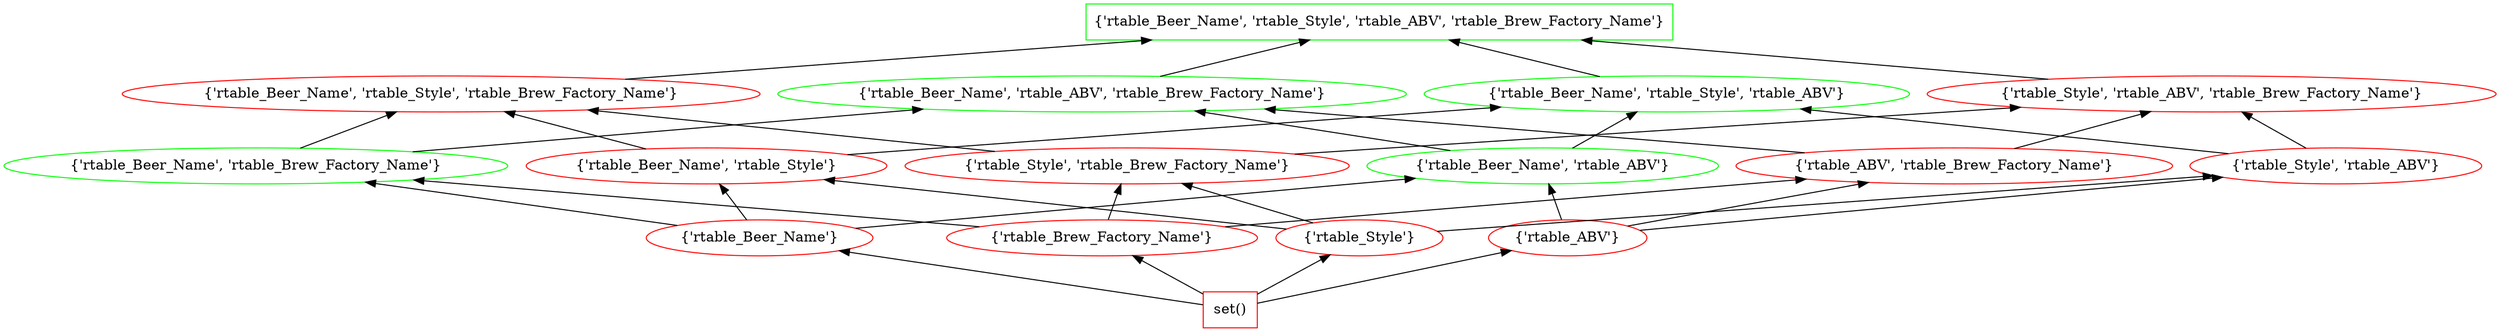 digraph G {
splines="line"
rankdir=BT
"{'rtable_Beer_Name', 'rtable_Style', 'rtable_ABV', 'rtable_Brew_Factory_Name'}" [shape=box];
"set()" [shape=box];
"set()" [color=red];
"set()" -> "{'rtable_Beer_Name'}";
"set()" -> "{'rtable_Brew_Factory_Name'}";
"set()" -> "{'rtable_Style'}";
"set()" -> "{'rtable_ABV'}";
"{'rtable_Beer_Name'}" [color=red];
"{'rtable_Beer_Name'}" -> "{'rtable_Beer_Name', 'rtable_Brew_Factory_Name'}";
"{'rtable_Beer_Name'}" -> "{'rtable_Beer_Name', 'rtable_Style'}";
"{'rtable_Beer_Name'}" -> "{'rtable_Beer_Name', 'rtable_ABV'}";
"{'rtable_Brew_Factory_Name'}" [color=red];
"{'rtable_Brew_Factory_Name'}" -> "{'rtable_Beer_Name', 'rtable_Brew_Factory_Name'}";
"{'rtable_Brew_Factory_Name'}" -> "{'rtable_Style', 'rtable_Brew_Factory_Name'}";
"{'rtable_Brew_Factory_Name'}" -> "{'rtable_ABV', 'rtable_Brew_Factory_Name'}";
"{'rtable_Style'}" [color=red];
"{'rtable_Style'}" -> "{'rtable_Beer_Name', 'rtable_Style'}";
"{'rtable_Style'}" -> "{'rtable_Style', 'rtable_Brew_Factory_Name'}";
"{'rtable_Style'}" -> "{'rtable_Style', 'rtable_ABV'}";
"{'rtable_ABV'}" [color=red];
"{'rtable_ABV'}" -> "{'rtable_Beer_Name', 'rtable_ABV'}";
"{'rtable_ABV'}" -> "{'rtable_ABV', 'rtable_Brew_Factory_Name'}";
"{'rtable_ABV'}" -> "{'rtable_Style', 'rtable_ABV'}";
"{'rtable_Beer_Name', 'rtable_Brew_Factory_Name'}" [color=green];
"{'rtable_Beer_Name', 'rtable_Brew_Factory_Name'}" -> "{'rtable_Beer_Name', 'rtable_Style', 'rtable_Brew_Factory_Name'}";
"{'rtable_Beer_Name', 'rtable_Brew_Factory_Name'}" -> "{'rtable_Beer_Name', 'rtable_ABV', 'rtable_Brew_Factory_Name'}";
"{'rtable_Beer_Name', 'rtable_Style'}" [color=red];
"{'rtable_Beer_Name', 'rtable_Style'}" -> "{'rtable_Beer_Name', 'rtable_Style', 'rtable_Brew_Factory_Name'}";
"{'rtable_Beer_Name', 'rtable_Style'}" -> "{'rtable_Beer_Name', 'rtable_Style', 'rtable_ABV'}";
"{'rtable_Beer_Name', 'rtable_ABV'}" [color=green];
"{'rtable_Beer_Name', 'rtable_ABV'}" -> "{'rtable_Beer_Name', 'rtable_ABV', 'rtable_Brew_Factory_Name'}";
"{'rtable_Beer_Name', 'rtable_ABV'}" -> "{'rtable_Beer_Name', 'rtable_Style', 'rtable_ABV'}";
"{'rtable_Style', 'rtable_Brew_Factory_Name'}" [color=red];
"{'rtable_Style', 'rtable_Brew_Factory_Name'}" -> "{'rtable_Beer_Name', 'rtable_Style', 'rtable_Brew_Factory_Name'}";
"{'rtable_Style', 'rtable_Brew_Factory_Name'}" -> "{'rtable_Style', 'rtable_ABV', 'rtable_Brew_Factory_Name'}";
"{'rtable_ABV', 'rtable_Brew_Factory_Name'}" [color=red];
"{'rtable_ABV', 'rtable_Brew_Factory_Name'}" -> "{'rtable_Beer_Name', 'rtable_ABV', 'rtable_Brew_Factory_Name'}";
"{'rtable_ABV', 'rtable_Brew_Factory_Name'}" -> "{'rtable_Style', 'rtable_ABV', 'rtable_Brew_Factory_Name'}";
"{'rtable_Style', 'rtable_ABV'}" [color=red];
"{'rtable_Style', 'rtable_ABV'}" -> "{'rtable_Beer_Name', 'rtable_Style', 'rtable_ABV'}";
"{'rtable_Style', 'rtable_ABV'}" -> "{'rtable_Style', 'rtable_ABV', 'rtable_Brew_Factory_Name'}";
"{'rtable_Beer_Name', 'rtable_Style', 'rtable_Brew_Factory_Name'}" [color=red];
"{'rtable_Beer_Name', 'rtable_Style', 'rtable_Brew_Factory_Name'}" -> "{'rtable_Beer_Name', 'rtable_Style', 'rtable_ABV', 'rtable_Brew_Factory_Name'}";
"{'rtable_Beer_Name', 'rtable_ABV', 'rtable_Brew_Factory_Name'}" [color=green];
"{'rtable_Beer_Name', 'rtable_ABV', 'rtable_Brew_Factory_Name'}" -> "{'rtable_Beer_Name', 'rtable_Style', 'rtable_ABV', 'rtable_Brew_Factory_Name'}";
"{'rtable_Beer_Name', 'rtable_Style', 'rtable_ABV'}" [color=green];
"{'rtable_Beer_Name', 'rtable_Style', 'rtable_ABV'}" -> "{'rtable_Beer_Name', 'rtable_Style', 'rtable_ABV', 'rtable_Brew_Factory_Name'}";
"{'rtable_Style', 'rtable_ABV', 'rtable_Brew_Factory_Name'}" [color=red];
"{'rtable_Style', 'rtable_ABV', 'rtable_Brew_Factory_Name'}" -> "{'rtable_Beer_Name', 'rtable_Style', 'rtable_ABV', 'rtable_Brew_Factory_Name'}";
"{'rtable_Beer_Name', 'rtable_Style', 'rtable_ABV', 'rtable_Brew_Factory_Name'}" [color=green];
}